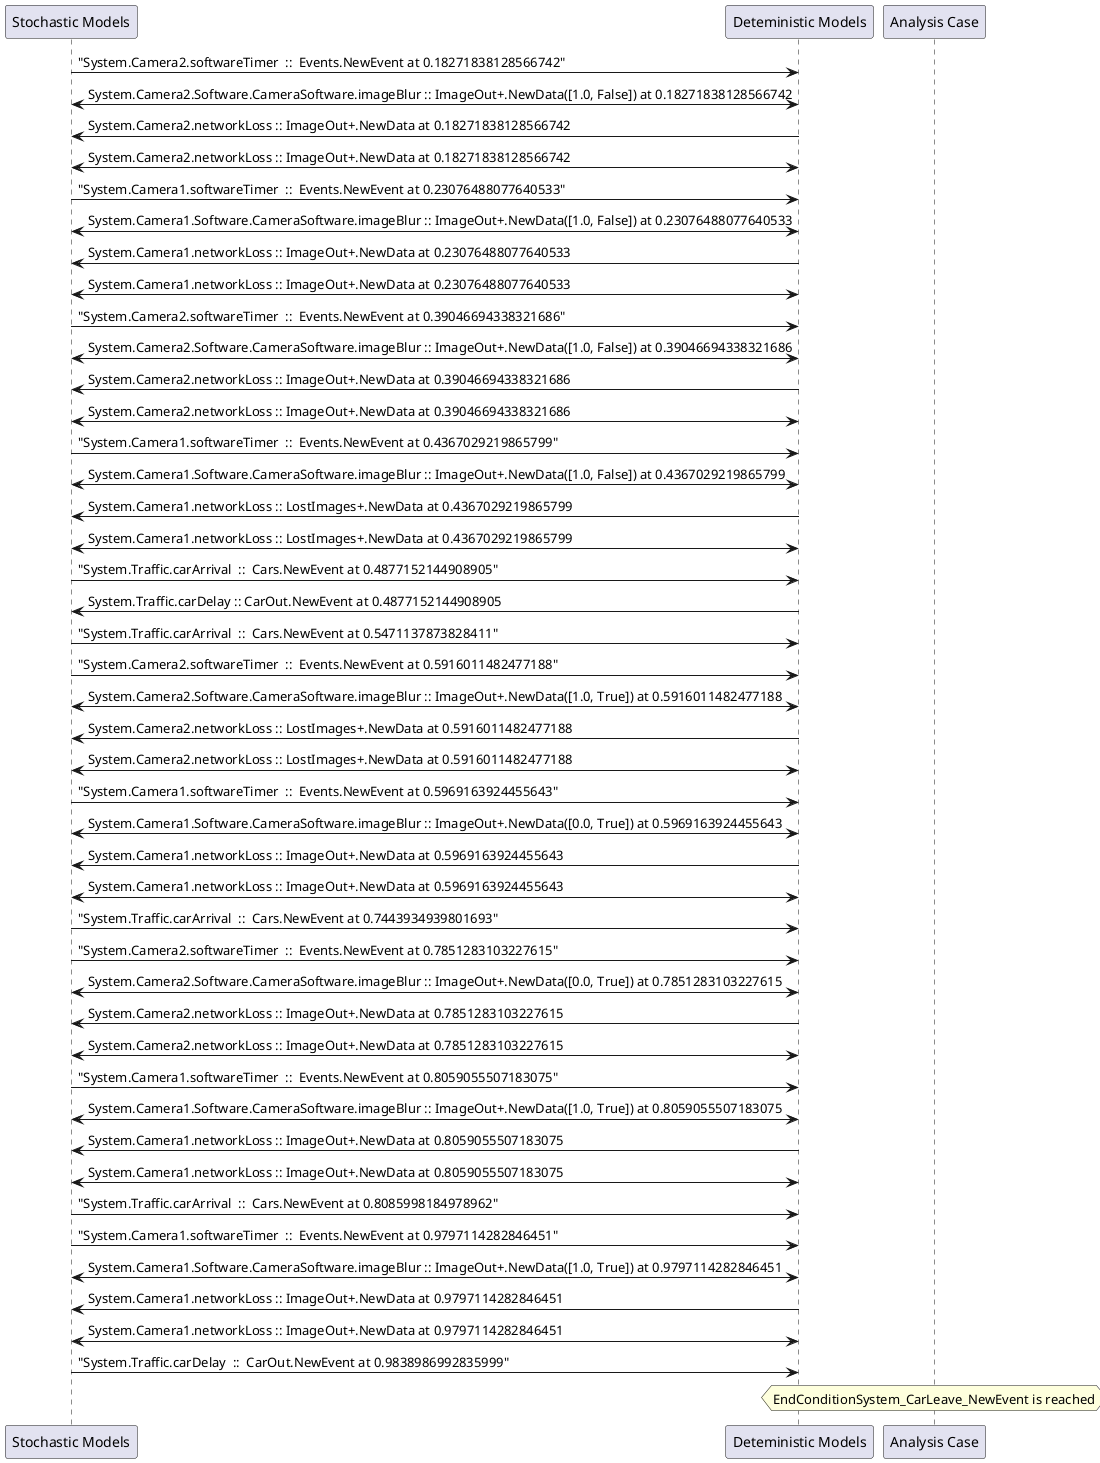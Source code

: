 
	@startuml
	participant "Stochastic Models" as stochmodel
	participant "Deteministic Models" as detmodel
	participant "Analysis Case" as analysis
	{23029_stop} stochmodel -> detmodel : "System.Camera2.softwareTimer  ::  Events.NewEvent at 0.18271838128566742"
detmodel <-> stochmodel : System.Camera2.Software.CameraSoftware.imageBlur :: ImageOut+.NewData([1.0, False]) at 0.18271838128566742
detmodel -> stochmodel : System.Camera2.networkLoss :: ImageOut+.NewData at 0.18271838128566742
detmodel <-> stochmodel : System.Camera2.networkLoss :: ImageOut+.NewData at 0.18271838128566742
{23013_stop} stochmodel -> detmodel : "System.Camera1.softwareTimer  ::  Events.NewEvent at 0.23076488077640533"
detmodel <-> stochmodel : System.Camera1.Software.CameraSoftware.imageBlur :: ImageOut+.NewData([1.0, False]) at 0.23076488077640533
detmodel -> stochmodel : System.Camera1.networkLoss :: ImageOut+.NewData at 0.23076488077640533
detmodel <-> stochmodel : System.Camera1.networkLoss :: ImageOut+.NewData at 0.23076488077640533
{23030_stop} stochmodel -> detmodel : "System.Camera2.softwareTimer  ::  Events.NewEvent at 0.39046694338321686"
detmodel <-> stochmodel : System.Camera2.Software.CameraSoftware.imageBlur :: ImageOut+.NewData([1.0, False]) at 0.39046694338321686
detmodel -> stochmodel : System.Camera2.networkLoss :: ImageOut+.NewData at 0.39046694338321686
detmodel <-> stochmodel : System.Camera2.networkLoss :: ImageOut+.NewData at 0.39046694338321686
{23014_stop} stochmodel -> detmodel : "System.Camera1.softwareTimer  ::  Events.NewEvent at 0.4367029219865799"
detmodel <-> stochmodel : System.Camera1.Software.CameraSoftware.imageBlur :: ImageOut+.NewData([1.0, False]) at 0.4367029219865799
detmodel -> stochmodel : System.Camera1.networkLoss :: LostImages+.NewData at 0.4367029219865799
detmodel <-> stochmodel : System.Camera1.networkLoss :: LostImages+.NewData at 0.4367029219865799
{23045_stop} stochmodel -> detmodel : "System.Traffic.carArrival  ::  Cars.NewEvent at 0.4877152144908905"
{23055_start} detmodel -> stochmodel : System.Traffic.carDelay :: CarOut.NewEvent at 0.4877152144908905
{23046_stop} stochmodel -> detmodel : "System.Traffic.carArrival  ::  Cars.NewEvent at 0.5471137873828411"
{23031_stop} stochmodel -> detmodel : "System.Camera2.softwareTimer  ::  Events.NewEvent at 0.5916011482477188"
detmodel <-> stochmodel : System.Camera2.Software.CameraSoftware.imageBlur :: ImageOut+.NewData([1.0, True]) at 0.5916011482477188
detmodel -> stochmodel : System.Camera2.networkLoss :: LostImages+.NewData at 0.5916011482477188
detmodel <-> stochmodel : System.Camera2.networkLoss :: LostImages+.NewData at 0.5916011482477188
{23015_stop} stochmodel -> detmodel : "System.Camera1.softwareTimer  ::  Events.NewEvent at 0.5969163924455643"
detmodel <-> stochmodel : System.Camera1.Software.CameraSoftware.imageBlur :: ImageOut+.NewData([0.0, True]) at 0.5969163924455643
detmodel -> stochmodel : System.Camera1.networkLoss :: ImageOut+.NewData at 0.5969163924455643
detmodel <-> stochmodel : System.Camera1.networkLoss :: ImageOut+.NewData at 0.5969163924455643
{23047_stop} stochmodel -> detmodel : "System.Traffic.carArrival  ::  Cars.NewEvent at 0.7443934939801693"
{23032_stop} stochmodel -> detmodel : "System.Camera2.softwareTimer  ::  Events.NewEvent at 0.7851283103227615"
detmodel <-> stochmodel : System.Camera2.Software.CameraSoftware.imageBlur :: ImageOut+.NewData([0.0, True]) at 0.7851283103227615
detmodel -> stochmodel : System.Camera2.networkLoss :: ImageOut+.NewData at 0.7851283103227615
detmodel <-> stochmodel : System.Camera2.networkLoss :: ImageOut+.NewData at 0.7851283103227615
{23016_stop} stochmodel -> detmodel : "System.Camera1.softwareTimer  ::  Events.NewEvent at 0.8059055507183075"
detmodel <-> stochmodel : System.Camera1.Software.CameraSoftware.imageBlur :: ImageOut+.NewData([1.0, True]) at 0.8059055507183075
detmodel -> stochmodel : System.Camera1.networkLoss :: ImageOut+.NewData at 0.8059055507183075
detmodel <-> stochmodel : System.Camera1.networkLoss :: ImageOut+.NewData at 0.8059055507183075
{23048_stop} stochmodel -> detmodel : "System.Traffic.carArrival  ::  Cars.NewEvent at 0.8085998184978962"
{23017_stop} stochmodel -> detmodel : "System.Camera1.softwareTimer  ::  Events.NewEvent at 0.9797114282846451"
detmodel <-> stochmodel : System.Camera1.Software.CameraSoftware.imageBlur :: ImageOut+.NewData([1.0, True]) at 0.9797114282846451
detmodel -> stochmodel : System.Camera1.networkLoss :: ImageOut+.NewData at 0.9797114282846451
detmodel <-> stochmodel : System.Camera1.networkLoss :: ImageOut+.NewData at 0.9797114282846451
{23055_stop} stochmodel -> detmodel : "System.Traffic.carDelay  ::  CarOut.NewEvent at 0.9838986992835999"
{23055_start} <-> {23055_stop} : delay
hnote over analysis 
EndConditionSystem_CarLeave_NewEvent is reached
endnote
@enduml
